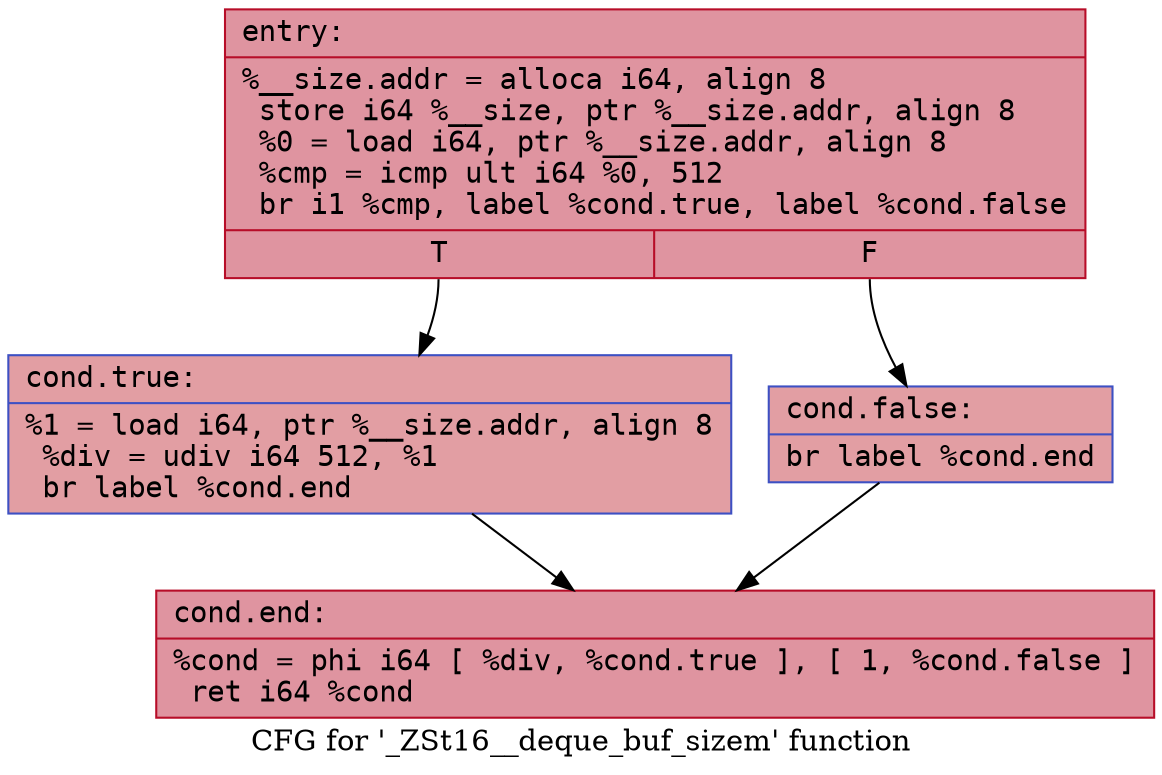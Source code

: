 digraph "CFG for '_ZSt16__deque_buf_sizem' function" {
	label="CFG for '_ZSt16__deque_buf_sizem' function";

	Node0x5651cd8c3090 [shape=record,color="#b70d28ff", style=filled, fillcolor="#b70d2870" fontname="Courier",label="{entry:\l|  %__size.addr = alloca i64, align 8\l  store i64 %__size, ptr %__size.addr, align 8\l  %0 = load i64, ptr %__size.addr, align 8\l  %cmp = icmp ult i64 %0, 512\l  br i1 %cmp, label %cond.true, label %cond.false\l|{<s0>T|<s1>F}}"];
	Node0x5651cd8c3090:s0 -> Node0x5651cd8c3230[tooltip="entry -> cond.true\nProbability 50.00%" ];
	Node0x5651cd8c3090:s1 -> Node0x5651cd8c32b0[tooltip="entry -> cond.false\nProbability 50.00%" ];
	Node0x5651cd8c3230 [shape=record,color="#3d50c3ff", style=filled, fillcolor="#be242e70" fontname="Courier",label="{cond.true:\l|  %1 = load i64, ptr %__size.addr, align 8\l  %div = udiv i64 512, %1\l  br label %cond.end\l}"];
	Node0x5651cd8c3230 -> Node0x5651cd8c3510[tooltip="cond.true -> cond.end\nProbability 100.00%" ];
	Node0x5651cd8c32b0 [shape=record,color="#3d50c3ff", style=filled, fillcolor="#be242e70" fontname="Courier",label="{cond.false:\l|  br label %cond.end\l}"];
	Node0x5651cd8c32b0 -> Node0x5651cd8c3510[tooltip="cond.false -> cond.end\nProbability 100.00%" ];
	Node0x5651cd8c3510 [shape=record,color="#b70d28ff", style=filled, fillcolor="#b70d2870" fontname="Courier",label="{cond.end:\l|  %cond = phi i64 [ %div, %cond.true ], [ 1, %cond.false ]\l  ret i64 %cond\l}"];
}
